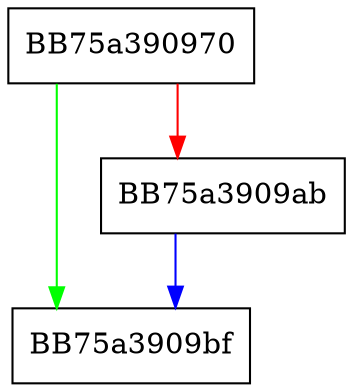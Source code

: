 digraph insertNewStat {
  node [shape="box"];
  graph [splines=ortho];
  BB75a390970 -> BB75a3909bf [color="green"];
  BB75a390970 -> BB75a3909ab [color="red"];
  BB75a3909ab -> BB75a3909bf [color="blue"];
}